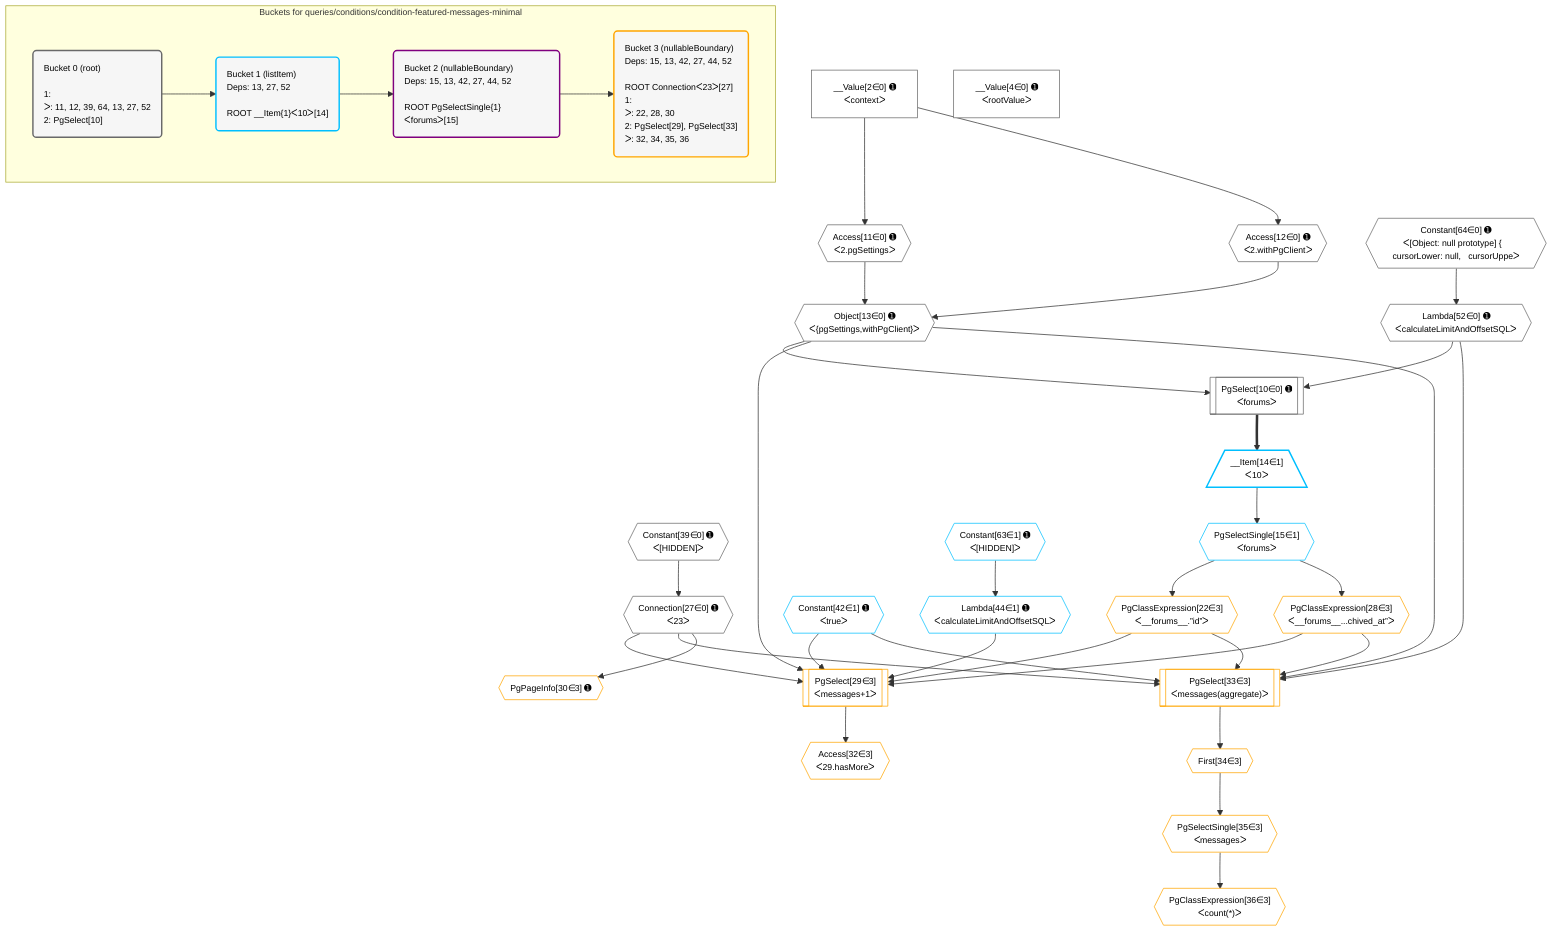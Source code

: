 %%{init: {'themeVariables': { 'fontSize': '12px'}}}%%
graph TD
    classDef path fill:#eee,stroke:#000,color:#000
    classDef plan fill:#fff,stroke-width:1px,color:#000
    classDef itemplan fill:#fff,stroke-width:2px,color:#000
    classDef unbatchedplan fill:#dff,stroke-width:1px,color:#000
    classDef sideeffectplan fill:#fcc,stroke-width:2px,color:#000
    classDef bucket fill:#f6f6f6,color:#000,stroke-width:2px,text-align:left


    %% plan dependencies
    PgSelect10[["PgSelect[10∈0] ➊<br />ᐸforumsᐳ"]]:::plan
    Object13{{"Object[13∈0] ➊<br />ᐸ{pgSettings,withPgClient}ᐳ"}}:::plan
    Lambda52{{"Lambda[52∈0] ➊<br />ᐸcalculateLimitAndOffsetSQLᐳ"}}:::plan
    Object13 & Lambda52 --> PgSelect10
    Access11{{"Access[11∈0] ➊<br />ᐸ2.pgSettingsᐳ"}}:::plan
    Access12{{"Access[12∈0] ➊<br />ᐸ2.withPgClientᐳ"}}:::plan
    Access11 & Access12 --> Object13
    __Value2["__Value[2∈0] ➊<br />ᐸcontextᐳ"]:::plan
    __Value2 --> Access11
    __Value2 --> Access12
    Connection27{{"Connection[27∈0] ➊<br />ᐸ23ᐳ"}}:::plan
    Constant39{{"Constant[39∈0] ➊<br />ᐸ[HIDDEN]ᐳ"}}:::plan
    Constant39 --> Connection27
    Constant64{{"Constant[64∈0] ➊<br />ᐸ[Object: null prototype] {   cursorLower: null,   cursorUppeᐳ"}}:::plan
    Constant64 --> Lambda52
    __Value4["__Value[4∈0] ➊<br />ᐸrootValueᐳ"]:::plan
    __Item14[/"__Item[14∈1]<br />ᐸ10ᐳ"\]:::itemplan
    PgSelect10 ==> __Item14
    PgSelectSingle15{{"PgSelectSingle[15∈1]<br />ᐸforumsᐳ"}}:::plan
    __Item14 --> PgSelectSingle15
    Lambda44{{"Lambda[44∈1] ➊<br />ᐸcalculateLimitAndOffsetSQLᐳ"}}:::plan
    Constant63{{"Constant[63∈1] ➊<br />ᐸ[HIDDEN]ᐳ"}}:::plan
    Constant63 --> Lambda44
    Constant42{{"Constant[42∈1] ➊<br />ᐸtrueᐳ"}}:::plan
    PgSelect29[["PgSelect[29∈3]<br />ᐸmessages+1ᐳ"]]:::plan
    PgClassExpression22{{"PgClassExpression[22∈3]<br />ᐸ__forums__.”id”ᐳ"}}:::plan
    PgClassExpression28{{"PgClassExpression[28∈3]<br />ᐸ__forums__...chived_at”ᐳ"}}:::plan
    Object13 & PgClassExpression22 & Constant42 & PgClassExpression28 & Connection27 & Lambda44 --> PgSelect29
    PgSelect33[["PgSelect[33∈3]<br />ᐸmessages(aggregate)ᐳ"]]:::plan
    Object13 & PgClassExpression22 & Constant42 & PgClassExpression28 & Connection27 & Lambda52 --> PgSelect33
    PgSelectSingle15 --> PgClassExpression22
    PgSelectSingle15 --> PgClassExpression28
    PgPageInfo30{{"PgPageInfo[30∈3] ➊"}}:::plan
    Connection27 --> PgPageInfo30
    Access32{{"Access[32∈3]<br />ᐸ29.hasMoreᐳ"}}:::plan
    PgSelect29 --> Access32
    First34{{"First[34∈3]"}}:::plan
    PgSelect33 --> First34
    PgSelectSingle35{{"PgSelectSingle[35∈3]<br />ᐸmessagesᐳ"}}:::plan
    First34 --> PgSelectSingle35
    PgClassExpression36{{"PgClassExpression[36∈3]<br />ᐸcount(*)ᐳ"}}:::plan
    PgSelectSingle35 --> PgClassExpression36

    %% define steps

    subgraph "Buckets for queries/conditions/condition-featured-messages-minimal"
    Bucket0("Bucket 0 (root)<br /><br />1: <br />ᐳ: 11, 12, 39, 64, 13, 27, 52<br />2: PgSelect[10]"):::bucket
    classDef bucket0 stroke:#696969
    class Bucket0,__Value2,__Value4,PgSelect10,Access11,Access12,Object13,Connection27,Constant39,Lambda52,Constant64 bucket0
    Bucket1("Bucket 1 (listItem)<br />Deps: 13, 27, 52<br /><br />ROOT __Item{1}ᐸ10ᐳ[14]"):::bucket
    classDef bucket1 stroke:#00bfff
    class Bucket1,__Item14,PgSelectSingle15,Constant42,Lambda44,Constant63 bucket1
    Bucket2("Bucket 2 (nullableBoundary)<br />Deps: 15, 13, 42, 27, 44, 52<br /><br />ROOT PgSelectSingle{1}ᐸforumsᐳ[15]"):::bucket
    classDef bucket2 stroke:#7f007f
    class Bucket2 bucket2
    Bucket3("Bucket 3 (nullableBoundary)<br />Deps: 15, 13, 42, 27, 44, 52<br /><br />ROOT Connectionᐸ23ᐳ[27]<br />1: <br />ᐳ: 22, 28, 30<br />2: PgSelect[29], PgSelect[33]<br />ᐳ: 32, 34, 35, 36"):::bucket
    classDef bucket3 stroke:#ffa500
    class Bucket3,PgClassExpression22,PgClassExpression28,PgSelect29,PgPageInfo30,Access32,PgSelect33,First34,PgSelectSingle35,PgClassExpression36 bucket3
    Bucket0 --> Bucket1
    Bucket1 --> Bucket2
    Bucket2 --> Bucket3
    end